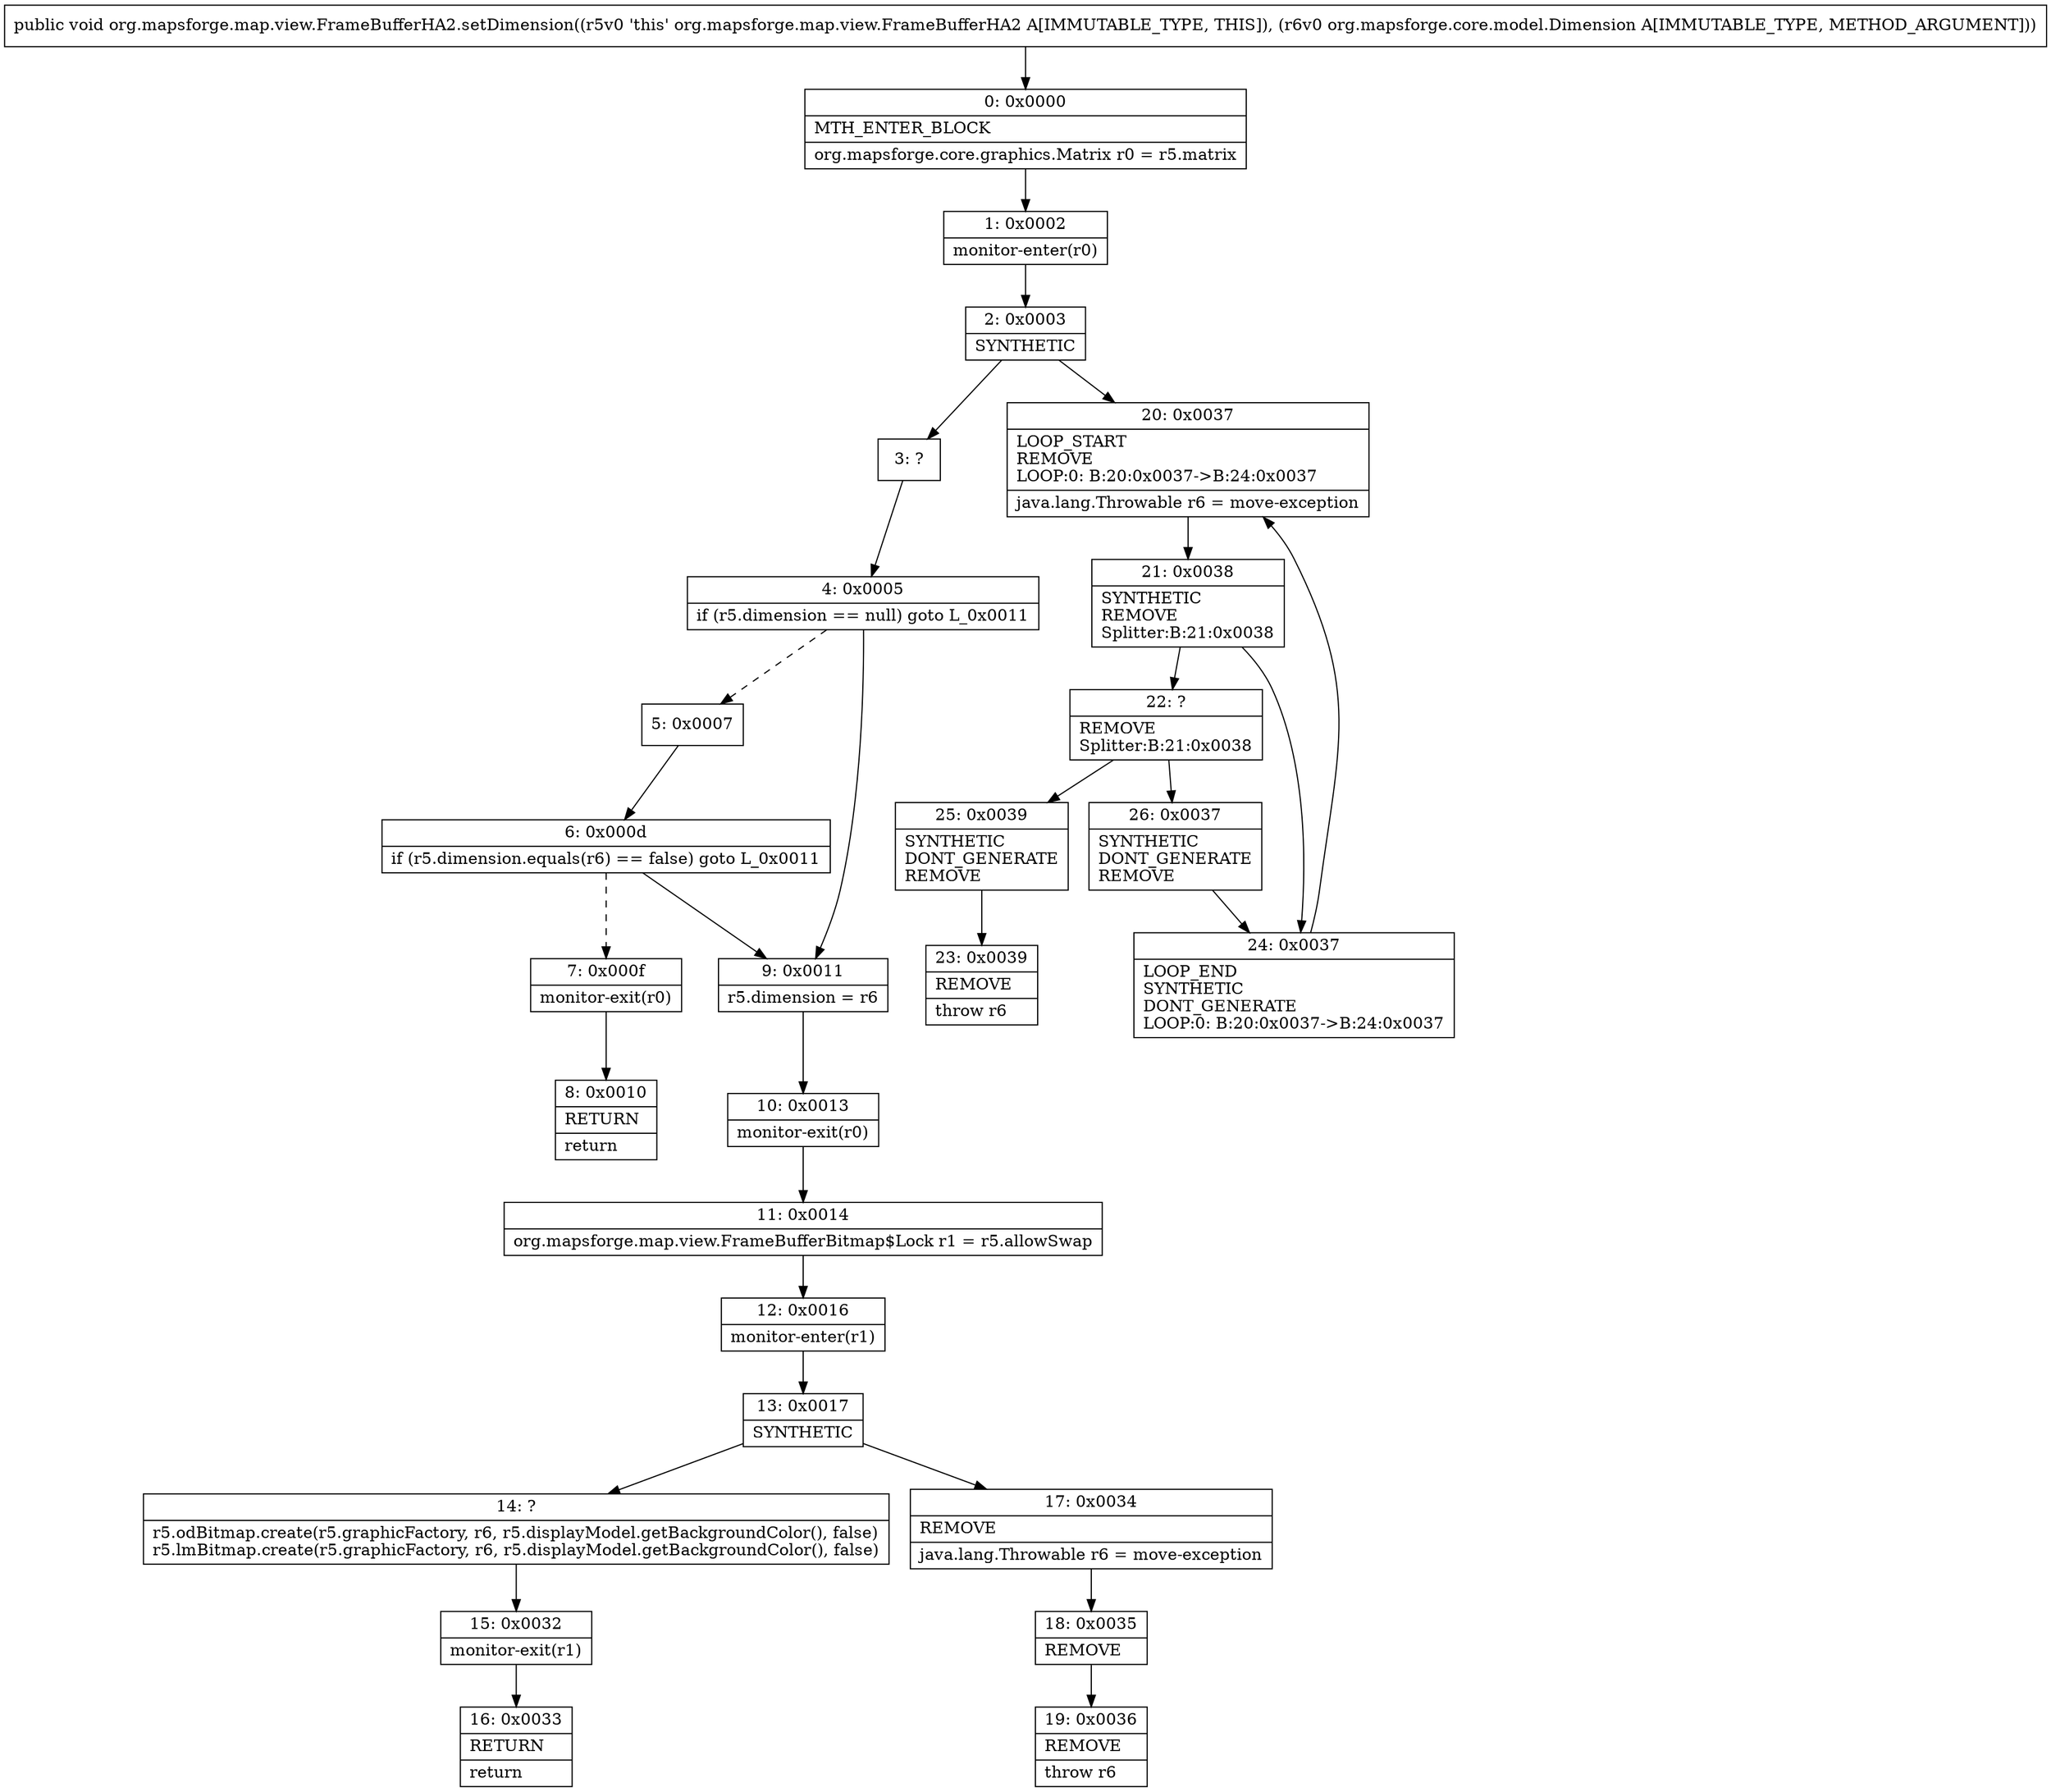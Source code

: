 digraph "CFG fororg.mapsforge.map.view.FrameBufferHA2.setDimension(Lorg\/mapsforge\/core\/model\/Dimension;)V" {
Node_0 [shape=record,label="{0\:\ 0x0000|MTH_ENTER_BLOCK\l|org.mapsforge.core.graphics.Matrix r0 = r5.matrix\l}"];
Node_1 [shape=record,label="{1\:\ 0x0002|monitor\-enter(r0)\l}"];
Node_2 [shape=record,label="{2\:\ 0x0003|SYNTHETIC\l}"];
Node_3 [shape=record,label="{3\:\ ?}"];
Node_4 [shape=record,label="{4\:\ 0x0005|if (r5.dimension == null) goto L_0x0011\l}"];
Node_5 [shape=record,label="{5\:\ 0x0007}"];
Node_6 [shape=record,label="{6\:\ 0x000d|if (r5.dimension.equals(r6) == false) goto L_0x0011\l}"];
Node_7 [shape=record,label="{7\:\ 0x000f|monitor\-exit(r0)\l}"];
Node_8 [shape=record,label="{8\:\ 0x0010|RETURN\l|return\l}"];
Node_9 [shape=record,label="{9\:\ 0x0011|r5.dimension = r6\l}"];
Node_10 [shape=record,label="{10\:\ 0x0013|monitor\-exit(r0)\l}"];
Node_11 [shape=record,label="{11\:\ 0x0014|org.mapsforge.map.view.FrameBufferBitmap$Lock r1 = r5.allowSwap\l}"];
Node_12 [shape=record,label="{12\:\ 0x0016|monitor\-enter(r1)\l}"];
Node_13 [shape=record,label="{13\:\ 0x0017|SYNTHETIC\l}"];
Node_14 [shape=record,label="{14\:\ ?|r5.odBitmap.create(r5.graphicFactory, r6, r5.displayModel.getBackgroundColor(), false)\lr5.lmBitmap.create(r5.graphicFactory, r6, r5.displayModel.getBackgroundColor(), false)\l}"];
Node_15 [shape=record,label="{15\:\ 0x0032|monitor\-exit(r1)\l}"];
Node_16 [shape=record,label="{16\:\ 0x0033|RETURN\l|return\l}"];
Node_17 [shape=record,label="{17\:\ 0x0034|REMOVE\l|java.lang.Throwable r6 = move\-exception\l}"];
Node_18 [shape=record,label="{18\:\ 0x0035|REMOVE\l}"];
Node_19 [shape=record,label="{19\:\ 0x0036|REMOVE\l|throw r6\l}"];
Node_20 [shape=record,label="{20\:\ 0x0037|LOOP_START\lREMOVE\lLOOP:0: B:20:0x0037\-\>B:24:0x0037\l|java.lang.Throwable r6 = move\-exception\l}"];
Node_21 [shape=record,label="{21\:\ 0x0038|SYNTHETIC\lREMOVE\lSplitter:B:21:0x0038\l}"];
Node_22 [shape=record,label="{22\:\ ?|REMOVE\lSplitter:B:21:0x0038\l}"];
Node_23 [shape=record,label="{23\:\ 0x0039|REMOVE\l|throw r6\l}"];
Node_24 [shape=record,label="{24\:\ 0x0037|LOOP_END\lSYNTHETIC\lDONT_GENERATE\lLOOP:0: B:20:0x0037\-\>B:24:0x0037\l}"];
Node_25 [shape=record,label="{25\:\ 0x0039|SYNTHETIC\lDONT_GENERATE\lREMOVE\l}"];
Node_26 [shape=record,label="{26\:\ 0x0037|SYNTHETIC\lDONT_GENERATE\lREMOVE\l}"];
MethodNode[shape=record,label="{public void org.mapsforge.map.view.FrameBufferHA2.setDimension((r5v0 'this' org.mapsforge.map.view.FrameBufferHA2 A[IMMUTABLE_TYPE, THIS]), (r6v0 org.mapsforge.core.model.Dimension A[IMMUTABLE_TYPE, METHOD_ARGUMENT])) }"];
MethodNode -> Node_0;
Node_0 -> Node_1;
Node_1 -> Node_2;
Node_2 -> Node_3;
Node_2 -> Node_20;
Node_3 -> Node_4;
Node_4 -> Node_5[style=dashed];
Node_4 -> Node_9;
Node_5 -> Node_6;
Node_6 -> Node_7[style=dashed];
Node_6 -> Node_9;
Node_7 -> Node_8;
Node_9 -> Node_10;
Node_10 -> Node_11;
Node_11 -> Node_12;
Node_12 -> Node_13;
Node_13 -> Node_14;
Node_13 -> Node_17;
Node_14 -> Node_15;
Node_15 -> Node_16;
Node_17 -> Node_18;
Node_18 -> Node_19;
Node_20 -> Node_21;
Node_21 -> Node_22;
Node_21 -> Node_24;
Node_22 -> Node_25;
Node_22 -> Node_26;
Node_24 -> Node_20;
Node_25 -> Node_23;
Node_26 -> Node_24;
}

